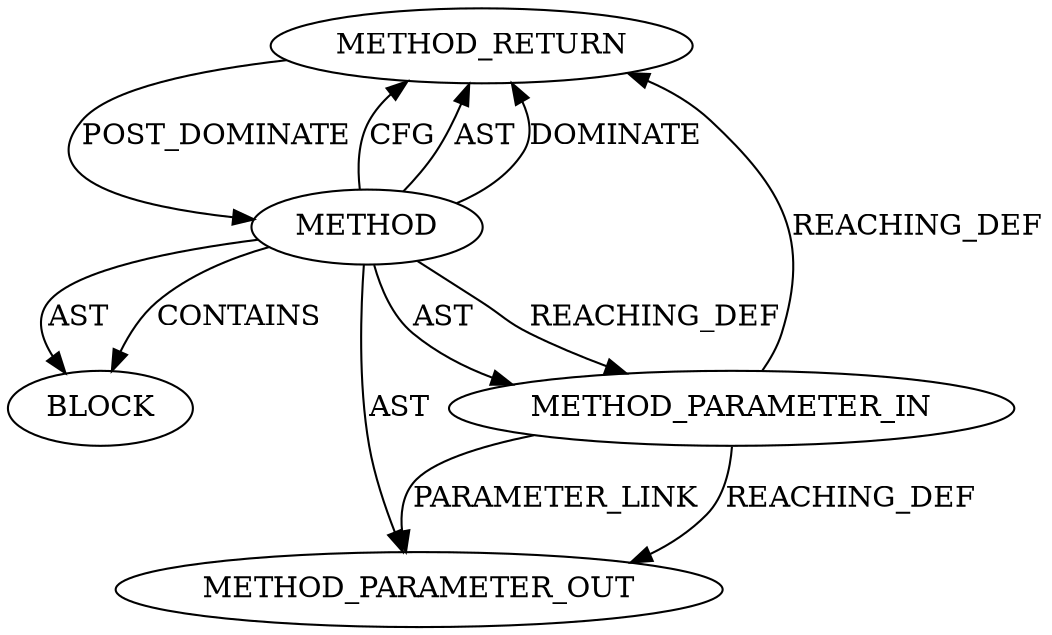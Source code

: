 digraph {
  12131 [label=METHOD_RETURN ORDER=2 CODE="RET" TYPE_FULL_NAME="ANY" EVALUATION_STRATEGY="BY_VALUE"]
  12129 [label=METHOD_PARAMETER_IN ORDER=1 CODE="p1" IS_VARIADIC=false TYPE_FULL_NAME="ANY" EVALUATION_STRATEGY="BY_VALUE" INDEX=1 NAME="p1"]
  12128 [label=METHOD AST_PARENT_TYPE="NAMESPACE_BLOCK" AST_PARENT_FULL_NAME="<global>" ORDER=0 CODE="<empty>" FULL_NAME="iov_iter_is_kvec" IS_EXTERNAL=true FILENAME="<empty>" SIGNATURE="" NAME="iov_iter_is_kvec"]
  12130 [label=BLOCK ORDER=1 ARGUMENT_INDEX=1 CODE="<empty>" TYPE_FULL_NAME="ANY"]
  13310 [label=METHOD_PARAMETER_OUT ORDER=1 CODE="p1" IS_VARIADIC=false TYPE_FULL_NAME="ANY" EVALUATION_STRATEGY="BY_VALUE" INDEX=1 NAME="p1"]
  12129 -> 13310 [label=REACHING_DEF VARIABLE="p1"]
  12128 -> 12131 [label=CFG ]
  12128 -> 12130 [label=AST ]
  12128 -> 12131 [label=AST ]
  12128 -> 12130 [label=CONTAINS ]
  12129 -> 13310 [label=PARAMETER_LINK ]
  12128 -> 12131 [label=DOMINATE ]
  12128 -> 13310 [label=AST ]
  12128 -> 12129 [label=REACHING_DEF VARIABLE=""]
  12131 -> 12128 [label=POST_DOMINATE ]
  12129 -> 12131 [label=REACHING_DEF VARIABLE="p1"]
  12128 -> 12129 [label=AST ]
}
